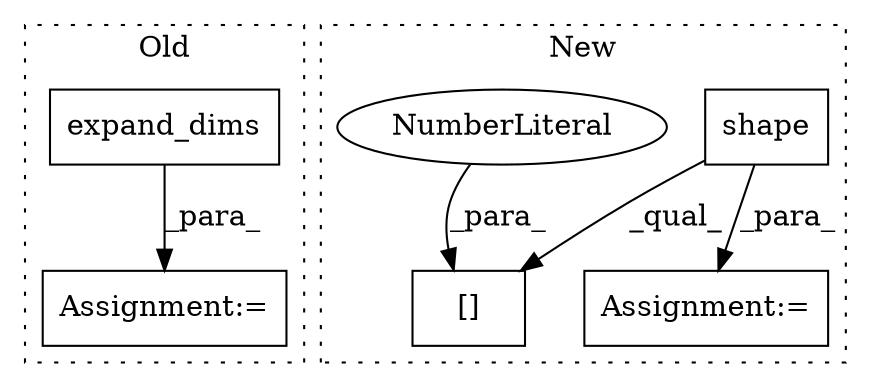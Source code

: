 digraph G {
subgraph cluster0 {
1 [label="expand_dims" a="32" s="3151,3177" l="12,1" shape="box"];
6 [label="Assignment:=" a="7" s="3092" l="1" shape="box"];
label = "Old";
style="dotted";
}
subgraph cluster1 {
2 [label="shape" a="32" s="3214,3225" l="6,1" shape="box"];
3 [label="[]" a="2" s="3189,3228" l="38,1" shape="box"];
4 [label="NumberLiteral" a="34" s="3227" l="1" shape="ellipse"];
5 [label="Assignment:=" a="7" s="3393" l="1" shape="box"];
label = "New";
style="dotted";
}
1 -> 6 [label="_para_"];
2 -> 5 [label="_para_"];
2 -> 3 [label="_qual_"];
4 -> 3 [label="_para_"];
}
